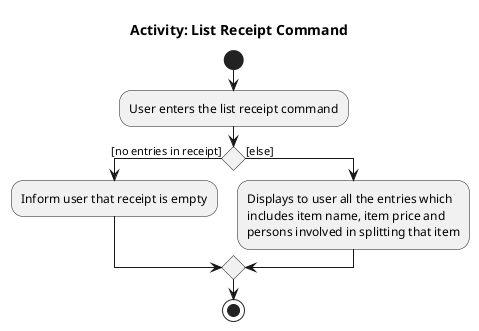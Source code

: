 @startuml
/' @author @WillySeahh'/
title Activity: List Receipt Command

start
:User enters the list receipt command;

if () then ([no entries in receipt])
    :Inform user that receipt is empty;
else ([else])
    :Displays to user all the entries which
    includes item name, item price and
    persons involved in splitting that item;

endif
stop
@enduml
